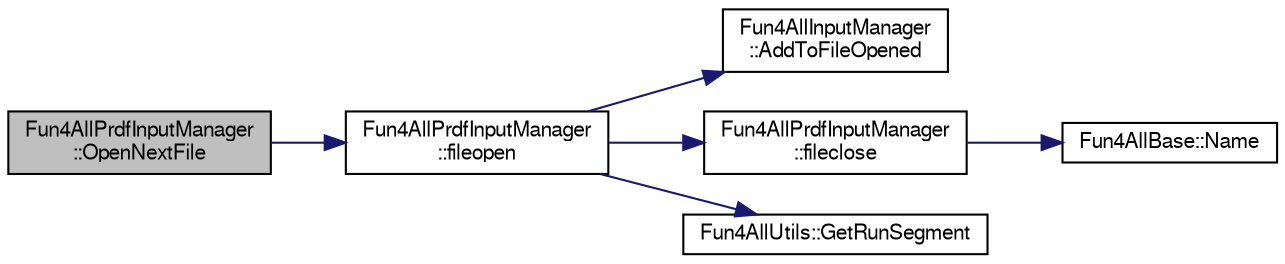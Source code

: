 digraph "Fun4AllPrdfInputManager::OpenNextFile"
{
  bgcolor="transparent";
  edge [fontname="FreeSans",fontsize="10",labelfontname="FreeSans",labelfontsize="10"];
  node [fontname="FreeSans",fontsize="10",shape=record];
  rankdir="LR";
  Node1 [label="Fun4AllPrdfInputManager\l::OpenNextFile",height=0.2,width=0.4,color="black", fillcolor="grey75", style="filled" fontcolor="black"];
  Node1 -> Node2 [color="midnightblue",fontsize="10",style="solid",fontname="FreeSans"];
  Node2 [label="Fun4AllPrdfInputManager\l::fileopen",height=0.2,width=0.4,color="black",URL="$da/dd8/classFun4AllPrdfInputManager.html#af7c7687826ed9f7495f0837fbc7f3f1e"];
  Node2 -> Node3 [color="midnightblue",fontsize="10",style="solid",fontname="FreeSans"];
  Node3 [label="Fun4AllInputManager\l::AddToFileOpened",height=0.2,width=0.4,color="black",URL="$d4/da9/classFun4AllInputManager.html#a98ac3fb04956625a423ef41a3909ba27"];
  Node2 -> Node4 [color="midnightblue",fontsize="10",style="solid",fontname="FreeSans"];
  Node4 [label="Fun4AllPrdfInputManager\l::fileclose",height=0.2,width=0.4,color="black",URL="$da/dd8/classFun4AllPrdfInputManager.html#a678edaaccda7214183cc67f7a19e1925"];
  Node4 -> Node5 [color="midnightblue",fontsize="10",style="solid",fontname="FreeSans"];
  Node5 [label="Fun4AllBase::Name",height=0.2,width=0.4,color="black",URL="$d5/dec/classFun4AllBase.html#a41f9ac377743d046f590617fd6f4f0ed",tooltip="Returns the name of this module. "];
  Node2 -> Node6 [color="midnightblue",fontsize="10",style="solid",fontname="FreeSans"];
  Node6 [label="Fun4AllUtils::GetRunSegment",height=0.2,width=0.4,color="black",URL="$dd/d3e/namespaceFun4AllUtils.html#a6dfe352085d7f142c63a03003f9df963"];
}

